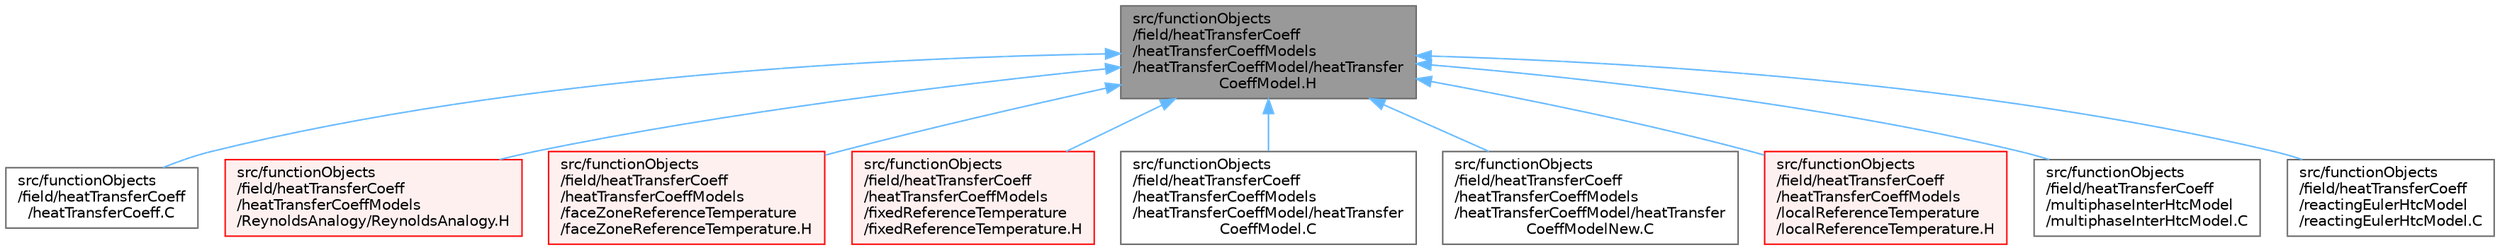 digraph "src/functionObjects/field/heatTransferCoeff/heatTransferCoeffModels/heatTransferCoeffModel/heatTransferCoeffModel.H"
{
 // LATEX_PDF_SIZE
  bgcolor="transparent";
  edge [fontname=Helvetica,fontsize=10,labelfontname=Helvetica,labelfontsize=10];
  node [fontname=Helvetica,fontsize=10,shape=box,height=0.2,width=0.4];
  Node1 [id="Node000001",label="src/functionObjects\l/field/heatTransferCoeff\l/heatTransferCoeffModels\l/heatTransferCoeffModel/heatTransfer\lCoeffModel.H",height=0.2,width=0.4,color="gray40", fillcolor="grey60", style="filled", fontcolor="black",tooltip=" "];
  Node1 -> Node2 [id="edge1_Node000001_Node000002",dir="back",color="steelblue1",style="solid",tooltip=" "];
  Node2 [id="Node000002",label="src/functionObjects\l/field/heatTransferCoeff\l/heatTransferCoeff.C",height=0.2,width=0.4,color="grey40", fillcolor="white", style="filled",URL="$heatTransferCoeff_8C.html",tooltip=" "];
  Node1 -> Node3 [id="edge2_Node000001_Node000003",dir="back",color="steelblue1",style="solid",tooltip=" "];
  Node3 [id="Node000003",label="src/functionObjects\l/field/heatTransferCoeff\l/heatTransferCoeffModels\l/ReynoldsAnalogy/ReynoldsAnalogy.H",height=0.2,width=0.4,color="red", fillcolor="#FFF0F0", style="filled",URL="$ReynoldsAnalogy_8H.html",tooltip=" "];
  Node1 -> Node5 [id="edge3_Node000001_Node000005",dir="back",color="steelblue1",style="solid",tooltip=" "];
  Node5 [id="Node000005",label="src/functionObjects\l/field/heatTransferCoeff\l/heatTransferCoeffModels\l/faceZoneReferenceTemperature\l/faceZoneReferenceTemperature.H",height=0.2,width=0.4,color="red", fillcolor="#FFF0F0", style="filled",URL="$faceZoneReferenceTemperature_8H.html",tooltip=" "];
  Node1 -> Node7 [id="edge4_Node000001_Node000007",dir="back",color="steelblue1",style="solid",tooltip=" "];
  Node7 [id="Node000007",label="src/functionObjects\l/field/heatTransferCoeff\l/heatTransferCoeffModels\l/fixedReferenceTemperature\l/fixedReferenceTemperature.H",height=0.2,width=0.4,color="red", fillcolor="#FFF0F0", style="filled",URL="$fixedReferenceTemperature_8H.html",tooltip=" "];
  Node1 -> Node9 [id="edge5_Node000001_Node000009",dir="back",color="steelblue1",style="solid",tooltip=" "];
  Node9 [id="Node000009",label="src/functionObjects\l/field/heatTransferCoeff\l/heatTransferCoeffModels\l/heatTransferCoeffModel/heatTransfer\lCoeffModel.C",height=0.2,width=0.4,color="grey40", fillcolor="white", style="filled",URL="$heatTransferCoeffModel_8C.html",tooltip=" "];
  Node1 -> Node10 [id="edge6_Node000001_Node000010",dir="back",color="steelblue1",style="solid",tooltip=" "];
  Node10 [id="Node000010",label="src/functionObjects\l/field/heatTransferCoeff\l/heatTransferCoeffModels\l/heatTransferCoeffModel/heatTransfer\lCoeffModelNew.C",height=0.2,width=0.4,color="grey40", fillcolor="white", style="filled",URL="$heatTransferCoeffModelNew_8C.html",tooltip=" "];
  Node1 -> Node11 [id="edge7_Node000001_Node000011",dir="back",color="steelblue1",style="solid",tooltip=" "];
  Node11 [id="Node000011",label="src/functionObjects\l/field/heatTransferCoeff\l/heatTransferCoeffModels\l/localReferenceTemperature\l/localReferenceTemperature.H",height=0.2,width=0.4,color="red", fillcolor="#FFF0F0", style="filled",URL="$localReferenceTemperature_8H.html",tooltip=" "];
  Node1 -> Node13 [id="edge8_Node000001_Node000013",dir="back",color="steelblue1",style="solid",tooltip=" "];
  Node13 [id="Node000013",label="src/functionObjects\l/field/heatTransferCoeff\l/multiphaseInterHtcModel\l/multiphaseInterHtcModel.C",height=0.2,width=0.4,color="grey40", fillcolor="white", style="filled",URL="$multiphaseInterHtcModel_8C.html",tooltip=" "];
  Node1 -> Node14 [id="edge9_Node000001_Node000014",dir="back",color="steelblue1",style="solid",tooltip=" "];
  Node14 [id="Node000014",label="src/functionObjects\l/field/heatTransferCoeff\l/reactingEulerHtcModel\l/reactingEulerHtcModel.C",height=0.2,width=0.4,color="grey40", fillcolor="white", style="filled",URL="$reactingEulerHtcModel_8C.html",tooltip=" "];
}
